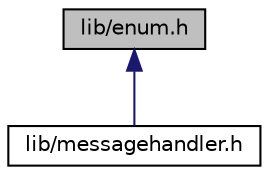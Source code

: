 digraph "lib/enum.h"
{
 // LATEX_PDF_SIZE
  edge [fontname="Helvetica",fontsize="10",labelfontname="Helvetica",labelfontsize="10"];
  node [fontname="Helvetica",fontsize="10",shape=record];
  Node1 [label="lib/enum.h",height=0.2,width=0.4,color="black", fillcolor="grey75", style="filled", fontcolor="black",tooltip="Provide an interface for enums."];
  Node1 -> Node2 [dir="back",color="midnightblue",fontsize="10",style="solid",fontname="Helvetica"];
  Node2 [label="lib/messagehandler.h",height=0.2,width=0.4,color="black", fillcolor="white", style="filled",URL="$messagehandler_8h_source.html",tooltip=" "];
}
